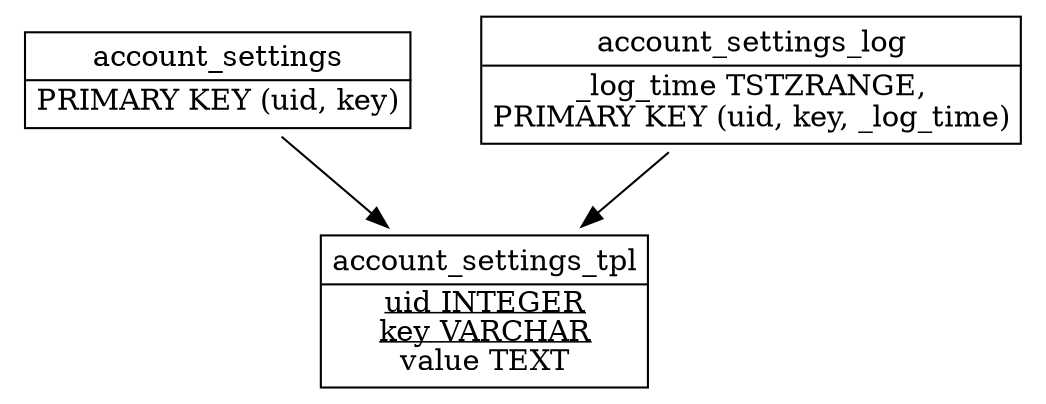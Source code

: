 digraph g {
	node [ shape="none" ]

	account_settings_tpl [label=<
	<table align="left" cellborder="0">
		<tr><td>account_settings_tpl</td></tr>
		<hr /><tr><td>
			<u>uid INTEGER</u><br />
			<u>key VARCHAR</u><br />
			value TEXT
		</td></tr>
	</table>>]

	account_settings [label=<
	<table align="left" cellborder="0">
		<tr><td>account_settings</td></tr>
		<hr /><tr><td>
			PRIMARY KEY (uid, key)
		</td></tr>
	</table>>]

	account_settings_log [label=<
	<table align="left" cellborder="0">
		<tr><td>account_settings_log</td></tr>
		<hr /><tr><td>
			_log_time TSTZRANGE,<br />
			PRIMARY KEY (uid, key, _log_time)
		</td></tr>
	</table>>]

	account_settings -> account_settings_tpl
	account_settings_log -> account_settings_tpl
}
